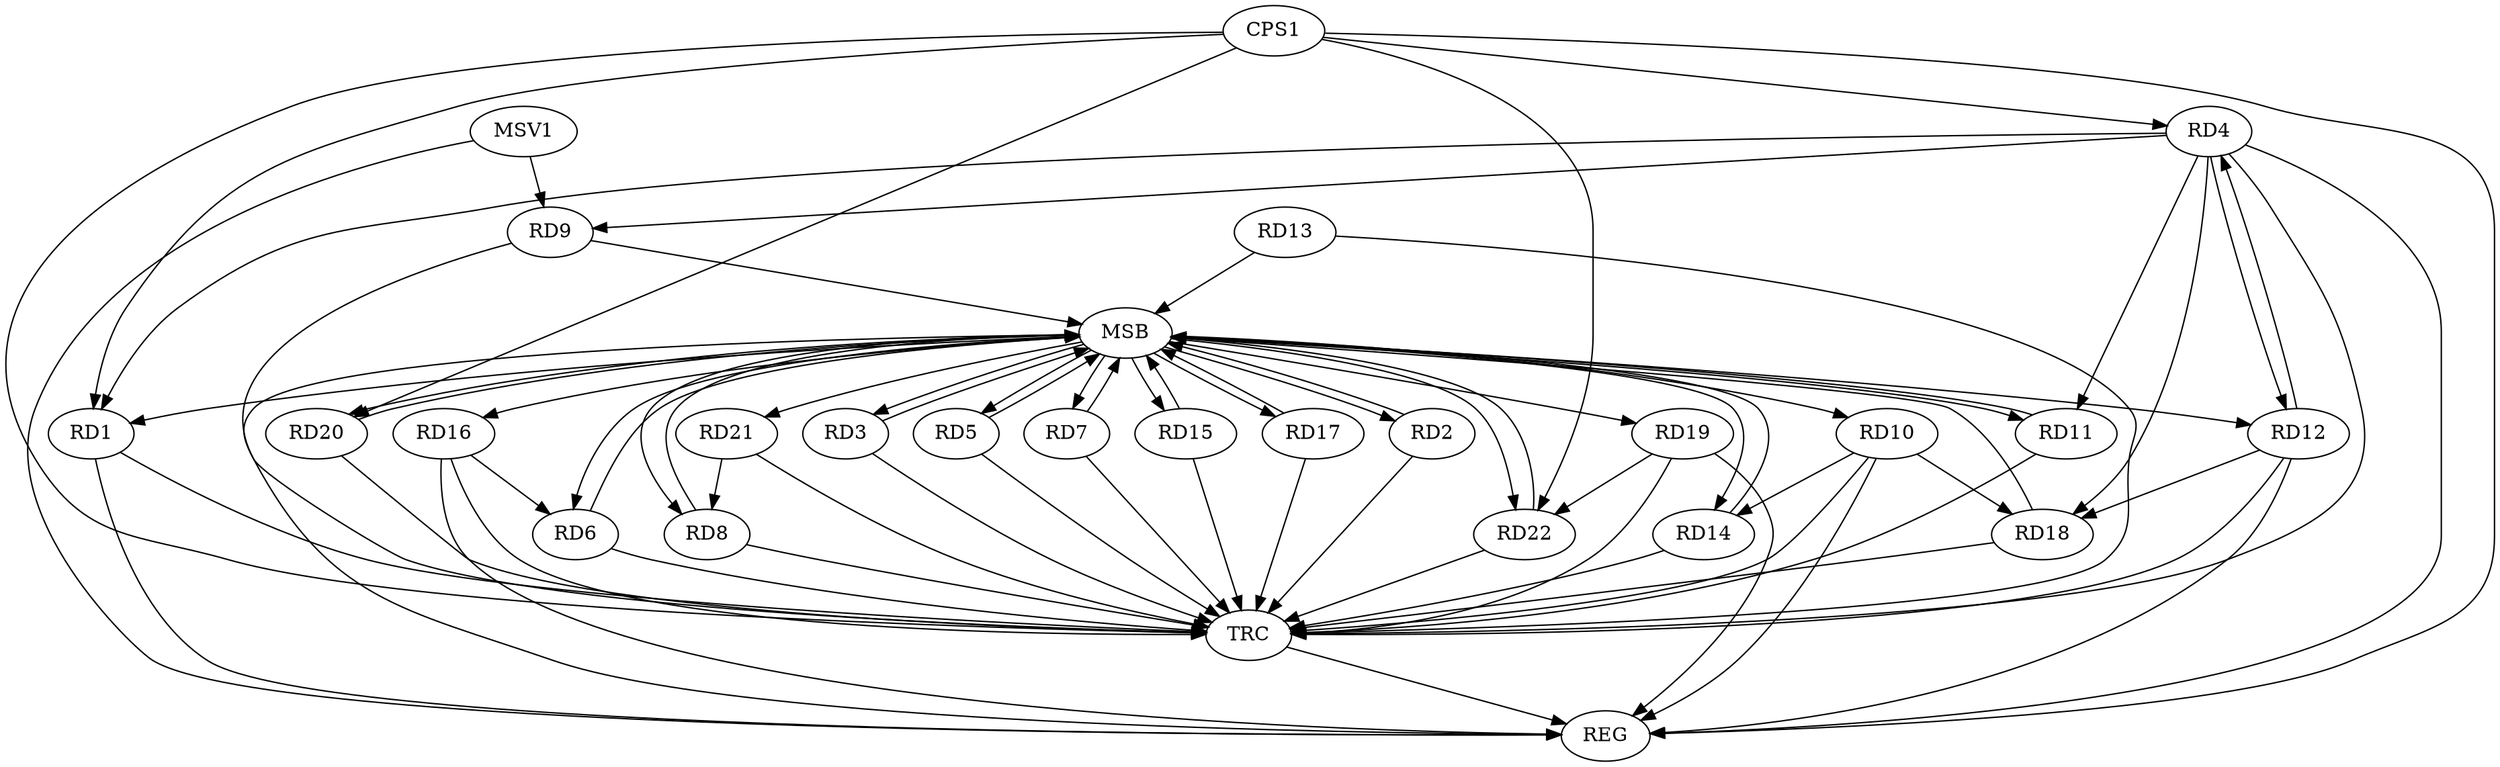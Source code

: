 strict digraph G {
  RD1 [ label="RD1" ];
  RD2 [ label="RD2" ];
  RD3 [ label="RD3" ];
  RD4 [ label="RD4" ];
  RD5 [ label="RD5" ];
  RD6 [ label="RD6" ];
  RD7 [ label="RD7" ];
  RD8 [ label="RD8" ];
  RD9 [ label="RD9" ];
  RD10 [ label="RD10" ];
  RD11 [ label="RD11" ];
  RD12 [ label="RD12" ];
  RD13 [ label="RD13" ];
  RD14 [ label="RD14" ];
  RD15 [ label="RD15" ];
  RD16 [ label="RD16" ];
  RD17 [ label="RD17" ];
  RD18 [ label="RD18" ];
  RD19 [ label="RD19" ];
  RD20 [ label="RD20" ];
  RD21 [ label="RD21" ];
  RD22 [ label="RD22" ];
  CPS1 [ label="CPS1" ];
  REG [ label="REG" ];
  MSB [ label="MSB" ];
  TRC [ label="TRC" ];
  MSV1 [ label="MSV1" ];
  RD4 -> RD1;
  RD4 -> RD12;
  RD12 -> RD4;
  RD4 -> RD18;
  RD16 -> RD6;
  RD21 -> RD8;
  RD10 -> RD14;
  RD10 -> RD18;
  RD12 -> RD18;
  RD19 -> RD22;
  CPS1 -> RD1;
  CPS1 -> RD22;
  CPS1 -> RD4;
  CPS1 -> RD20;
  RD1 -> REG;
  RD4 -> REG;
  RD10 -> REG;
  RD12 -> REG;
  RD16 -> REG;
  RD19 -> REG;
  CPS1 -> REG;
  RD2 -> MSB;
  MSB -> RD5;
  MSB -> RD14;
  MSB -> REG;
  RD3 -> MSB;
  MSB -> RD6;
  MSB -> RD15;
  RD5 -> MSB;
  MSB -> RD7;
  MSB -> RD8;
  MSB -> RD10;
  MSB -> RD12;
  RD6 -> MSB;
  MSB -> RD3;
  MSB -> RD17;
  RD7 -> MSB;
  MSB -> RD2;
  MSB -> RD19;
  RD8 -> MSB;
  MSB -> RD1;
  MSB -> RD16;
  MSB -> RD21;
  MSB -> RD22;
  RD9 -> MSB;
  RD11 -> MSB;
  RD13 -> MSB;
  MSB -> RD20;
  RD14 -> MSB;
  RD15 -> MSB;
  MSB -> RD11;
  RD17 -> MSB;
  RD18 -> MSB;
  RD20 -> MSB;
  RD22 -> MSB;
  RD1 -> TRC;
  RD2 -> TRC;
  RD3 -> TRC;
  RD4 -> TRC;
  RD5 -> TRC;
  RD6 -> TRC;
  RD7 -> TRC;
  RD8 -> TRC;
  RD9 -> TRC;
  RD10 -> TRC;
  RD11 -> TRC;
  RD12 -> TRC;
  RD13 -> TRC;
  RD14 -> TRC;
  RD15 -> TRC;
  RD16 -> TRC;
  RD17 -> TRC;
  RD18 -> TRC;
  RD19 -> TRC;
  RD20 -> TRC;
  RD21 -> TRC;
  RD22 -> TRC;
  CPS1 -> TRC;
  TRC -> REG;
  RD4 -> RD11;
  RD4 -> RD9;
  MSV1 -> RD9;
  MSV1 -> REG;
}
